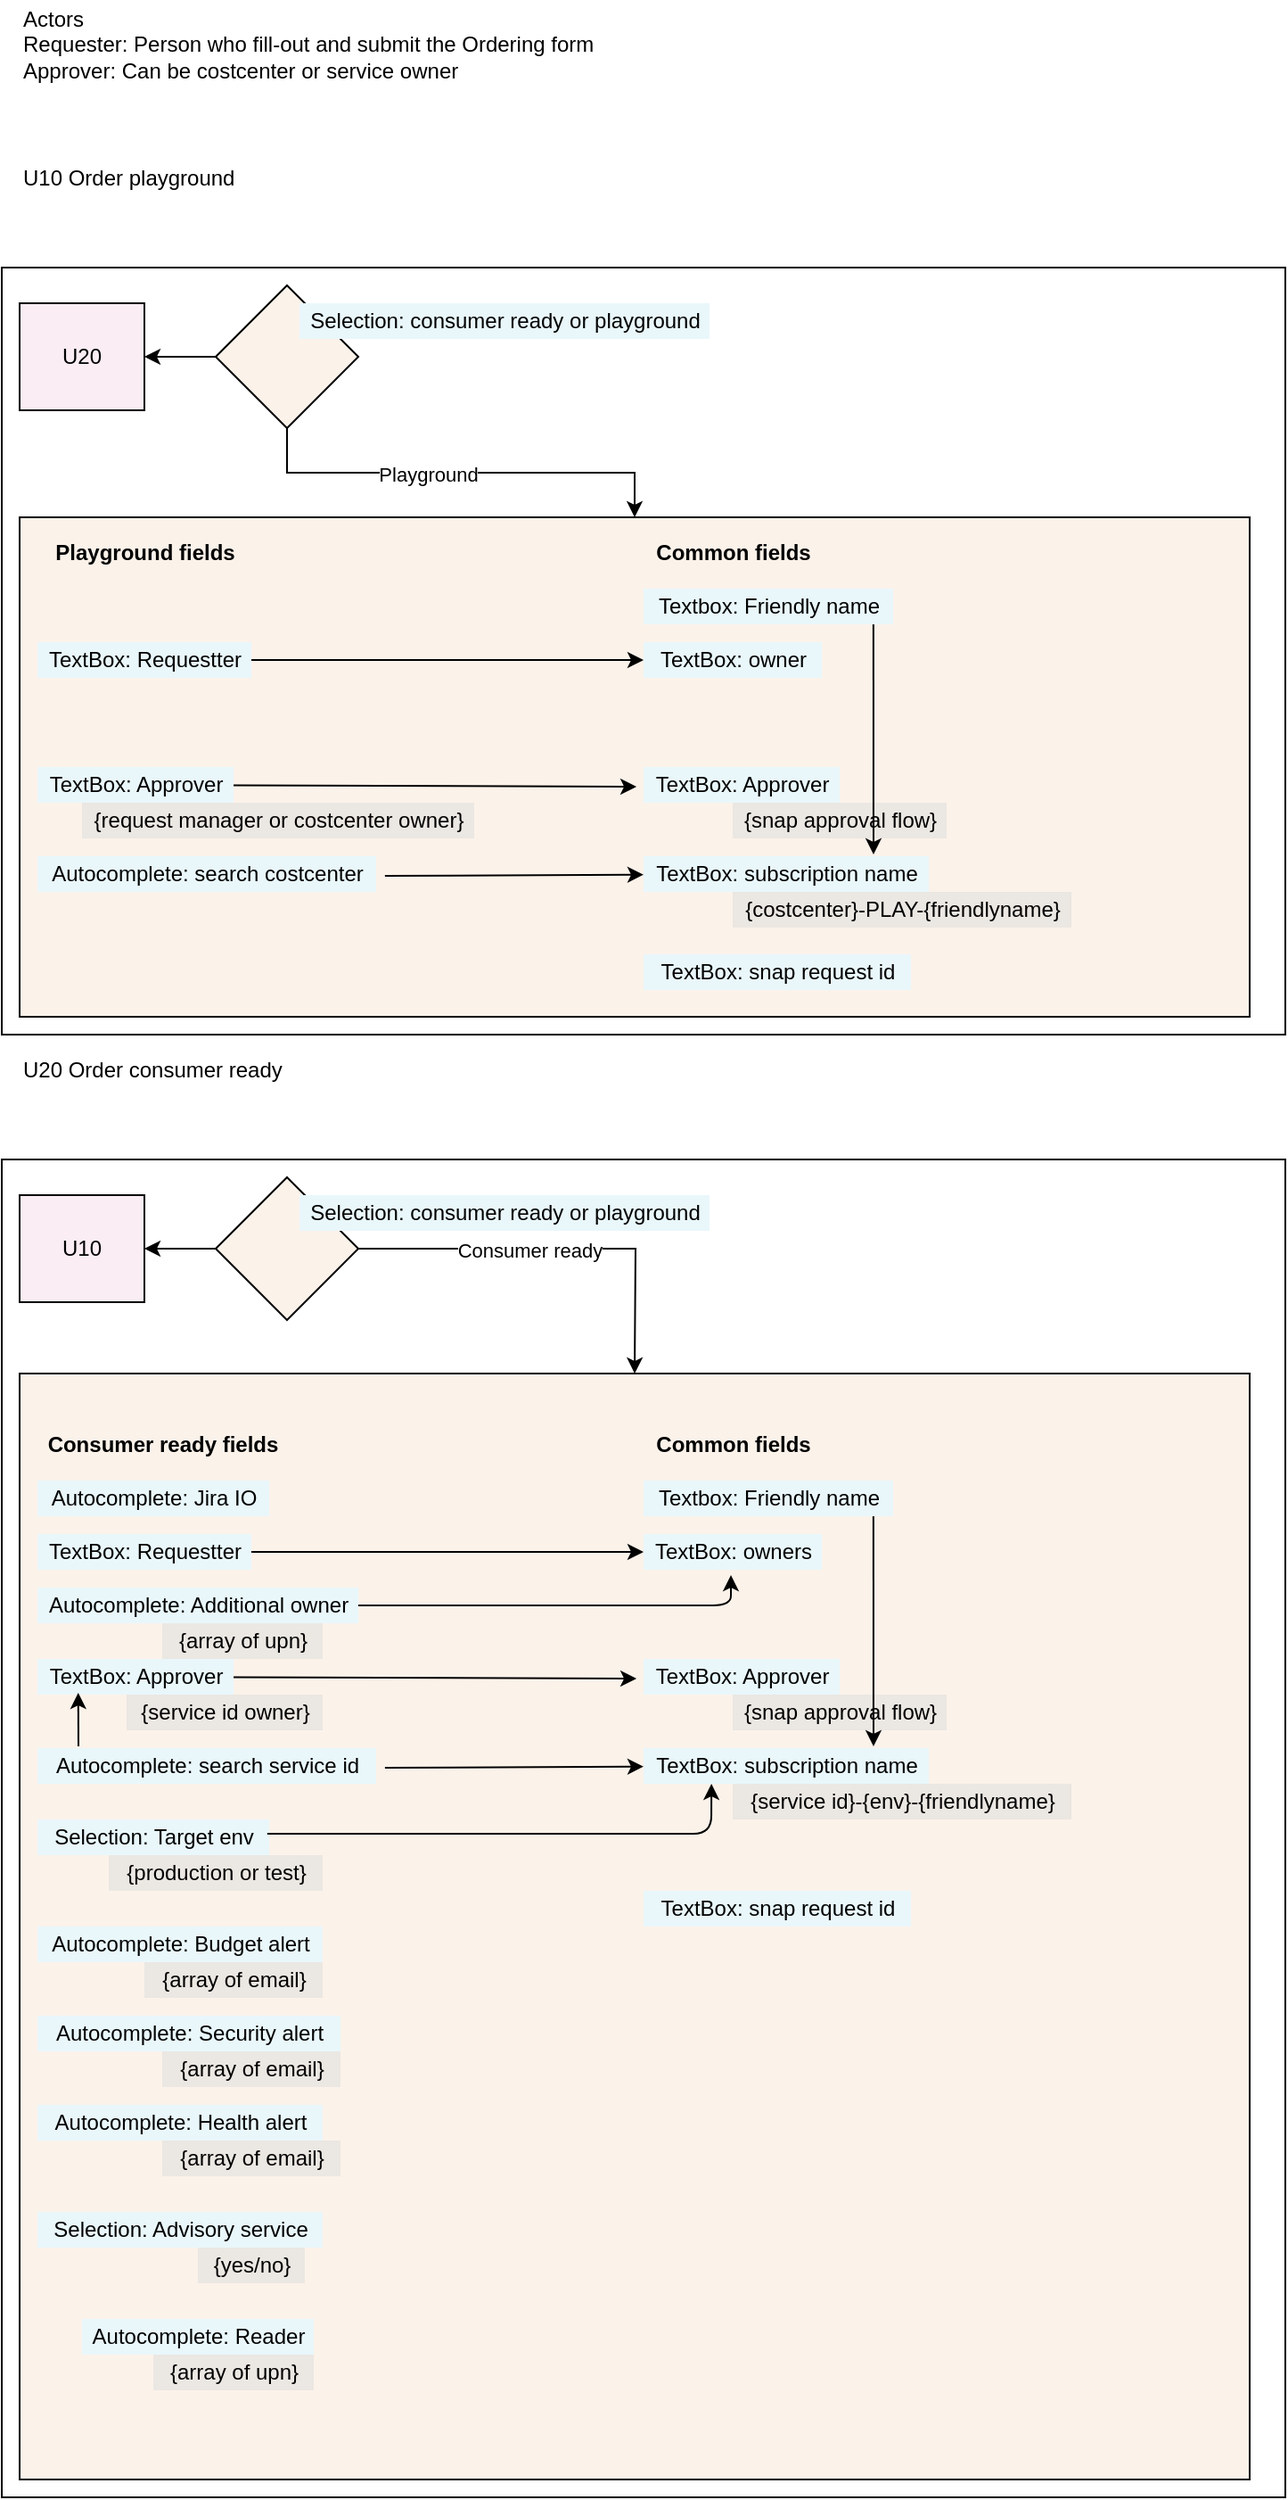 <mxfile version="13.9.7" type="github"><diagram id="9g4c_B2Gvvu2pz5fpMDK" name="Page-1"><mxGraphModel dx="2125" dy="841" grid="1" gridSize="10" guides="1" tooltips="1" connect="1" arrows="1" fold="1" page="1" pageScale="1" pageWidth="827" pageHeight="1169" math="0" shadow="0"><root><mxCell id="0"/><mxCell id="J_sTBLCLrLmJg9gdRxps-111" value="Untitled Layer" parent="0"/><mxCell id="J_sTBLCLrLmJg9gdRxps-112" value="" style="rounded=0;whiteSpace=wrap;html=1;strokeColor=#000000;fillColor=none;" parent="J_sTBLCLrLmJg9gdRxps-111" vertex="1"><mxGeometry x="-820" y="680" width="720" height="750" as="geometry"/></mxCell><mxCell id="J_sTBLCLrLmJg9gdRxps-113" value="" style="rounded=0;whiteSpace=wrap;html=1;strokeColor=#000000;fillColor=none;" parent="J_sTBLCLrLmJg9gdRxps-111" vertex="1"><mxGeometry x="-820" y="180" width="720" height="430" as="geometry"/></mxCell><mxCell id="J_sTBLCLrLmJg9gdRxps-19" value="Untitled Layer" style="" parent="0"/><mxCell id="J_sTBLCLrLmJg9gdRxps-87" value="" style="whiteSpace=wrap;html=1;fillColor=#fbf2ea;" parent="J_sTBLCLrLmJg9gdRxps-19" vertex="1"><mxGeometry x="-810" y="800" width="690" height="620" as="geometry"/></mxCell><mxCell id="J_sTBLCLrLmJg9gdRxps-21" value="U10 Order playground" style="text;html=1;strokeColor=none;fillColor=none;align=left;verticalAlign=middle;whiteSpace=wrap;rounded=0;" parent="J_sTBLCLrLmJg9gdRxps-19" vertex="1"><mxGeometry x="-810" y="120" width="190" height="20" as="geometry"/></mxCell><mxCell id="J_sTBLCLrLmJg9gdRxps-22" value="Actors&lt;br&gt;Requester: Person who fill-out and submit the Ordering form&lt;br&gt;Approver: Can be costcenter or service owner&lt;br&gt;" style="text;html=1;align=left;verticalAlign=middle;resizable=0;points=[];autosize=1;" parent="J_sTBLCLrLmJg9gdRxps-19" vertex="1"><mxGeometry x="-810" y="30" width="340" height="50" as="geometry"/></mxCell><mxCell id="J_sTBLCLrLmJg9gdRxps-27" value="" style="edgeStyle=orthogonalEdgeStyle;rounded=0;orthogonalLoop=1;jettySize=auto;html=1;" parent="J_sTBLCLrLmJg9gdRxps-19" source="J_sTBLCLrLmJg9gdRxps-25" target="J_sTBLCLrLmJg9gdRxps-26" edge="1"><mxGeometry relative="1" as="geometry"/></mxCell><mxCell id="J_sTBLCLrLmJg9gdRxps-34" value="" style="edgeStyle=orthogonalEdgeStyle;rounded=0;orthogonalLoop=1;jettySize=auto;html=1;" parent="J_sTBLCLrLmJg9gdRxps-19" source="J_sTBLCLrLmJg9gdRxps-25" target="J_sTBLCLrLmJg9gdRxps-33" edge="1"><mxGeometry relative="1" as="geometry"/></mxCell><mxCell id="J_sTBLCLrLmJg9gdRxps-58" value="Playground" style="edgeLabel;html=1;align=center;verticalAlign=middle;resizable=0;points=[];" parent="J_sTBLCLrLmJg9gdRxps-34" vertex="1" connectable="0"><mxGeometry x="-0.151" y="-1" relative="1" as="geometry"><mxPoint as="offset"/></mxGeometry></mxCell><mxCell id="J_sTBLCLrLmJg9gdRxps-25" value="" style="rhombus;whiteSpace=wrap;html=1;fillColor=#fbf2ea;" parent="J_sTBLCLrLmJg9gdRxps-19" vertex="1"><mxGeometry x="-700" y="190" width="80" height="80" as="geometry"/></mxCell><mxCell id="J_sTBLCLrLmJg9gdRxps-26" value="U20" style="whiteSpace=wrap;html=1;fillColor=#fbedf4;" parent="J_sTBLCLrLmJg9gdRxps-19" vertex="1"><mxGeometry x="-810" y="200" width="70" height="60" as="geometry"/></mxCell><mxCell id="J_sTBLCLrLmJg9gdRxps-29" value="Selection: consumer ready or playground" style="text;html=1;align=center;verticalAlign=middle;resizable=0;points=[];autosize=1;fillColor=#e9f7fb;" parent="J_sTBLCLrLmJg9gdRxps-19" vertex="1"><mxGeometry x="-653" y="200" width="230" height="20" as="geometry"/></mxCell><mxCell id="J_sTBLCLrLmJg9gdRxps-33" value="" style="whiteSpace=wrap;html=1;fillColor=#fbf2ea;" parent="J_sTBLCLrLmJg9gdRxps-19" vertex="1"><mxGeometry x="-810" y="320" width="690" height="280" as="geometry"/></mxCell><mxCell id="J_sTBLCLrLmJg9gdRxps-63" value="U20 Order consumer ready" style="text;html=1;strokeColor=none;fillColor=none;align=left;verticalAlign=middle;whiteSpace=wrap;rounded=0;" parent="J_sTBLCLrLmJg9gdRxps-19" vertex="1"><mxGeometry x="-810" y="620" width="190" height="20" as="geometry"/></mxCell><mxCell id="J_sTBLCLrLmJg9gdRxps-64" value="" style="edgeStyle=orthogonalEdgeStyle;rounded=0;orthogonalLoop=1;jettySize=auto;html=1;" parent="J_sTBLCLrLmJg9gdRxps-19" source="J_sTBLCLrLmJg9gdRxps-67" target="J_sTBLCLrLmJg9gdRxps-68" edge="1"><mxGeometry relative="1" as="geometry"/></mxCell><mxCell id="J_sTBLCLrLmJg9gdRxps-65" value="" style="edgeStyle=orthogonalEdgeStyle;rounded=0;orthogonalLoop=1;jettySize=auto;html=1;" parent="J_sTBLCLrLmJg9gdRxps-19" source="J_sTBLCLrLmJg9gdRxps-67" edge="1"><mxGeometry relative="1" as="geometry"><mxPoint x="-465" y="800" as="targetPoint"/></mxGeometry></mxCell><mxCell id="J_sTBLCLrLmJg9gdRxps-66" value="Consumer ready" style="edgeLabel;html=1;align=center;verticalAlign=middle;resizable=0;points=[];" parent="J_sTBLCLrLmJg9gdRxps-65" vertex="1" connectable="0"><mxGeometry x="-0.151" y="-1" relative="1" as="geometry"><mxPoint as="offset"/></mxGeometry></mxCell><mxCell id="J_sTBLCLrLmJg9gdRxps-67" value="" style="rhombus;whiteSpace=wrap;html=1;fillColor=#fbf2ea;" parent="J_sTBLCLrLmJg9gdRxps-19" vertex="1"><mxGeometry x="-700" y="690" width="80" height="80" as="geometry"/></mxCell><mxCell id="J_sTBLCLrLmJg9gdRxps-68" value="U10" style="whiteSpace=wrap;html=1;fillColor=#fbedf4;" parent="J_sTBLCLrLmJg9gdRxps-19" vertex="1"><mxGeometry x="-810" y="700" width="70" height="60" as="geometry"/></mxCell><mxCell id="J_sTBLCLrLmJg9gdRxps-69" value="Selection: consumer ready or playground" style="text;html=1;align=center;verticalAlign=middle;resizable=0;points=[];autosize=1;fillColor=#e9f7fb;" parent="J_sTBLCLrLmJg9gdRxps-19" vertex="1"><mxGeometry x="-653" y="700" width="230" height="20" as="geometry"/></mxCell><mxCell id="J_sTBLCLrLmJg9gdRxps-71" value="Autocomplete: search service id" style="text;html=1;align=center;verticalAlign=middle;resizable=0;points=[];autosize=1;fillColor=#e9f7fb;" parent="J_sTBLCLrLmJg9gdRxps-19" vertex="1"><mxGeometry x="-800" y="1010" width="190" height="20" as="geometry"/></mxCell><mxCell id="J_sTBLCLrLmJg9gdRxps-72" value="&lt;b&gt;Consumer ready fields&lt;/b&gt;" style="text;html=1;align=center;verticalAlign=middle;resizable=0;points=[];autosize=1;" parent="J_sTBLCLrLmJg9gdRxps-19" vertex="1"><mxGeometry x="-800" y="830" width="140" height="20" as="geometry"/></mxCell><mxCell id="J_sTBLCLrLmJg9gdRxps-73" value="Common fields" style="text;html=1;align=center;verticalAlign=middle;resizable=0;points=[];autosize=1;fontStyle=1" parent="J_sTBLCLrLmJg9gdRxps-19" vertex="1"><mxGeometry x="-460" y="830" width="100" height="20" as="geometry"/></mxCell><mxCell id="J_sTBLCLrLmJg9gdRxps-74" value="Textbox: Friendly name" style="text;html=1;align=center;verticalAlign=middle;resizable=0;points=[];autosize=1;fillColor=#e9f7fb;" parent="J_sTBLCLrLmJg9gdRxps-19" vertex="1"><mxGeometry x="-460" y="860" width="140" height="20" as="geometry"/></mxCell><mxCell id="J_sTBLCLrLmJg9gdRxps-75" value="TextBox: subscription name" style="text;html=1;align=center;verticalAlign=middle;resizable=0;points=[];autosize=1;fillColor=#e9f7fb;" parent="J_sTBLCLrLmJg9gdRxps-19" vertex="1"><mxGeometry x="-460" y="1010" width="160" height="20" as="geometry"/></mxCell><mxCell id="J_sTBLCLrLmJg9gdRxps-76" value="TextBox: Approver" style="text;html=1;align=center;verticalAlign=middle;resizable=0;points=[];autosize=1;fillColor=#e9f7fb;" parent="J_sTBLCLrLmJg9gdRxps-19" vertex="1"><mxGeometry x="-460" y="960" width="110" height="20" as="geometry"/></mxCell><mxCell id="J_sTBLCLrLmJg9gdRxps-77" value="TextBox: Approver" style="text;html=1;align=center;verticalAlign=middle;resizable=0;points=[];autosize=1;fillColor=#e9f7fb;" parent="J_sTBLCLrLmJg9gdRxps-19" vertex="1"><mxGeometry x="-800" y="960" width="110" height="20" as="geometry"/></mxCell><mxCell id="J_sTBLCLrLmJg9gdRxps-78" value="" style="endArrow=classic;html=1;entryX=-0.036;entryY=0.55;entryDx=0;entryDy=0;entryPerimeter=0;" parent="J_sTBLCLrLmJg9gdRxps-19" source="J_sTBLCLrLmJg9gdRxps-77" target="J_sTBLCLrLmJg9gdRxps-76" edge="1"><mxGeometry width="50" height="50" relative="1" as="geometry"><mxPoint x="-680" y="980" as="sourcePoint"/><mxPoint x="-630" y="930" as="targetPoint"/></mxGeometry></mxCell><mxCell id="J_sTBLCLrLmJg9gdRxps-79" value="TextBox: owners" style="text;html=1;align=center;verticalAlign=middle;resizable=0;points=[];autosize=1;fillColor=#e9f7fb;" parent="J_sTBLCLrLmJg9gdRxps-19" vertex="1"><mxGeometry x="-460" y="890" width="100" height="20" as="geometry"/></mxCell><mxCell id="J_sTBLCLrLmJg9gdRxps-80" value="TextBox: Requestter" style="text;html=1;align=center;verticalAlign=middle;resizable=0;points=[];autosize=1;fillColor=#e9f7fb;" parent="J_sTBLCLrLmJg9gdRxps-19" vertex="1"><mxGeometry x="-800" y="890" width="120" height="20" as="geometry"/></mxCell><mxCell id="J_sTBLCLrLmJg9gdRxps-81" value="" style="endArrow=classic;html=1;" parent="J_sTBLCLrLmJg9gdRxps-19" target="J_sTBLCLrLmJg9gdRxps-79" edge="1"><mxGeometry width="50" height="50" relative="1" as="geometry"><mxPoint x="-680" y="900" as="sourcePoint"/><mxPoint x="-630" y="850" as="targetPoint"/></mxGeometry></mxCell><mxCell id="J_sTBLCLrLmJg9gdRxps-82" value="" style="endArrow=classic;html=1;exitX=1.026;exitY=0.55;exitDx=0;exitDy=0;exitPerimeter=0;" parent="J_sTBLCLrLmJg9gdRxps-19" source="J_sTBLCLrLmJg9gdRxps-71" target="J_sTBLCLrLmJg9gdRxps-75" edge="1"><mxGeometry width="50" height="50" relative="1" as="geometry"><mxPoint x="-490" y="1030" as="sourcePoint"/><mxPoint x="-440" y="980" as="targetPoint"/></mxGeometry></mxCell><mxCell id="J_sTBLCLrLmJg9gdRxps-83" value="{service id}-{env}-{friendlyname}" style="text;html=1;align=center;verticalAlign=middle;resizable=0;points=[];autosize=1;fillColor=#ebe7e2;" parent="J_sTBLCLrLmJg9gdRxps-19" vertex="1"><mxGeometry x="-410" y="1030" width="190" height="20" as="geometry"/></mxCell><mxCell id="J_sTBLCLrLmJg9gdRxps-84" value="{snap approval flow}" style="text;html=1;align=center;verticalAlign=middle;resizable=0;points=[];autosize=1;fillColor=#ebe7e2;" parent="J_sTBLCLrLmJg9gdRxps-19" vertex="1"><mxGeometry x="-410" y="980" width="120" height="20" as="geometry"/></mxCell><mxCell id="J_sTBLCLrLmJg9gdRxps-85" value="" style="endArrow=classic;html=1;exitX=0.921;exitY=1;exitDx=0;exitDy=0;exitPerimeter=0;" parent="J_sTBLCLrLmJg9gdRxps-19" source="J_sTBLCLrLmJg9gdRxps-74" edge="1"><mxGeometry width="50" height="50" relative="1" as="geometry"><mxPoint x="-320" y="870" as="sourcePoint"/><mxPoint x="-331" y="1009" as="targetPoint"/></mxGeometry></mxCell><mxCell id="J_sTBLCLrLmJg9gdRxps-36" value="Untitled Layer" parent="0"/><mxCell id="J_sTBLCLrLmJg9gdRxps-45" value="text" style="" parent="0"/><mxCell id="J_sTBLCLrLmJg9gdRxps-46" value="Autocomplete: search costcenter" style="text;html=1;align=center;verticalAlign=middle;resizable=0;points=[];autosize=1;fillColor=#e9f7fb;" parent="J_sTBLCLrLmJg9gdRxps-45" vertex="1"><mxGeometry x="-800" y="510" width="190" height="20" as="geometry"/></mxCell><mxCell id="J_sTBLCLrLmJg9gdRxps-48" value="&lt;b&gt;Playground fields&lt;/b&gt;" style="text;html=1;align=center;verticalAlign=middle;resizable=0;points=[];autosize=1;" parent="J_sTBLCLrLmJg9gdRxps-45" vertex="1"><mxGeometry x="-800" y="330" width="120" height="20" as="geometry"/></mxCell><mxCell id="J_sTBLCLrLmJg9gdRxps-49" value="Common fields" style="text;html=1;align=center;verticalAlign=middle;resizable=0;points=[];autosize=1;fontStyle=1" parent="J_sTBLCLrLmJg9gdRxps-45" vertex="1"><mxGeometry x="-460" y="330" width="100" height="20" as="geometry"/></mxCell><mxCell id="J_sTBLCLrLmJg9gdRxps-50" value="Textbox: Friendly name" style="text;html=1;align=center;verticalAlign=middle;resizable=0;points=[];autosize=1;fillColor=#e9f7fb;" parent="J_sTBLCLrLmJg9gdRxps-45" vertex="1"><mxGeometry x="-460" y="360" width="140" height="20" as="geometry"/></mxCell><mxCell id="J_sTBLCLrLmJg9gdRxps-51" value="TextBox: subscription name" style="text;html=1;align=center;verticalAlign=middle;resizable=0;points=[];autosize=1;fillColor=#e9f7fb;" parent="J_sTBLCLrLmJg9gdRxps-45" vertex="1"><mxGeometry x="-460" y="510" width="160" height="20" as="geometry"/></mxCell><mxCell id="J_sTBLCLrLmJg9gdRxps-52" value="TextBox: Approver" style="text;html=1;align=center;verticalAlign=middle;resizable=0;points=[];autosize=1;fillColor=#e9f7fb;" parent="J_sTBLCLrLmJg9gdRxps-45" vertex="1"><mxGeometry x="-460" y="460" width="110" height="20" as="geometry"/></mxCell><mxCell id="J_sTBLCLrLmJg9gdRxps-53" value="TextBox: Approver" style="text;html=1;align=center;verticalAlign=middle;resizable=0;points=[];autosize=1;fillColor=#e9f7fb;" parent="J_sTBLCLrLmJg9gdRxps-45" vertex="1"><mxGeometry x="-800" y="460" width="110" height="20" as="geometry"/></mxCell><mxCell id="J_sTBLCLrLmJg9gdRxps-54" value="" style="endArrow=classic;html=1;entryX=-0.036;entryY=0.55;entryDx=0;entryDy=0;entryPerimeter=0;" parent="J_sTBLCLrLmJg9gdRxps-45" source="J_sTBLCLrLmJg9gdRxps-53" target="J_sTBLCLrLmJg9gdRxps-52" edge="1"><mxGeometry width="50" height="50" relative="1" as="geometry"><mxPoint x="-680" y="480" as="sourcePoint"/><mxPoint x="-630" y="430" as="targetPoint"/></mxGeometry></mxCell><mxCell id="J_sTBLCLrLmJg9gdRxps-55" value="TextBox: owner" style="text;html=1;align=center;verticalAlign=middle;resizable=0;points=[];autosize=1;fillColor=#e9f7fb;" parent="J_sTBLCLrLmJg9gdRxps-45" vertex="1"><mxGeometry x="-460" y="390" width="100" height="20" as="geometry"/></mxCell><mxCell id="J_sTBLCLrLmJg9gdRxps-56" value="TextBox: Requestter" style="text;html=1;align=center;verticalAlign=middle;resizable=0;points=[];autosize=1;fillColor=#e9f7fb;" parent="J_sTBLCLrLmJg9gdRxps-45" vertex="1"><mxGeometry x="-800" y="390" width="120" height="20" as="geometry"/></mxCell><mxCell id="J_sTBLCLrLmJg9gdRxps-57" value="" style="endArrow=classic;html=1;" parent="J_sTBLCLrLmJg9gdRxps-45" target="J_sTBLCLrLmJg9gdRxps-55" edge="1"><mxGeometry width="50" height="50" relative="1" as="geometry"><mxPoint x="-680" y="400" as="sourcePoint"/><mxPoint x="-630" y="350" as="targetPoint"/></mxGeometry></mxCell><mxCell id="J_sTBLCLrLmJg9gdRxps-59" value="" style="endArrow=classic;html=1;exitX=1.026;exitY=0.55;exitDx=0;exitDy=0;exitPerimeter=0;" parent="J_sTBLCLrLmJg9gdRxps-45" source="J_sTBLCLrLmJg9gdRxps-46" target="J_sTBLCLrLmJg9gdRxps-51" edge="1"><mxGeometry width="50" height="50" relative="1" as="geometry"><mxPoint x="-490" y="530" as="sourcePoint"/><mxPoint x="-440" y="480" as="targetPoint"/></mxGeometry></mxCell><mxCell id="J_sTBLCLrLmJg9gdRxps-61" value="{costcenter}-PLAY-{friendlyname}" style="text;html=1;align=center;verticalAlign=middle;resizable=0;points=[];autosize=1;fillColor=#ebe7e2;" parent="J_sTBLCLrLmJg9gdRxps-45" vertex="1"><mxGeometry x="-410" y="530" width="190" height="20" as="geometry"/></mxCell><mxCell id="J_sTBLCLrLmJg9gdRxps-62" value="{snap approval flow}" style="text;html=1;align=center;verticalAlign=middle;resizable=0;points=[];autosize=1;fillColor=#ebe7e2;" parent="J_sTBLCLrLmJg9gdRxps-45" vertex="1"><mxGeometry x="-410" y="480" width="120" height="20" as="geometry"/></mxCell><mxCell id="J_sTBLCLrLmJg9gdRxps-60" value="" style="endArrow=classic;html=1;exitX=0.921;exitY=1;exitDx=0;exitDy=0;exitPerimeter=0;" parent="J_sTBLCLrLmJg9gdRxps-45" source="J_sTBLCLrLmJg9gdRxps-50" edge="1"><mxGeometry width="50" height="50" relative="1" as="geometry"><mxPoint x="-320" y="370" as="sourcePoint"/><mxPoint x="-331" y="509" as="targetPoint"/></mxGeometry></mxCell><mxCell id="J_sTBLCLrLmJg9gdRxps-86" value="TextBox: snap request id" style="text;html=1;align=center;verticalAlign=middle;resizable=0;points=[];autosize=1;fillColor=#e9f7fb;" parent="J_sTBLCLrLmJg9gdRxps-45" vertex="1"><mxGeometry x="-460" y="565" width="150" height="20" as="geometry"/></mxCell><mxCell id="J_sTBLCLrLmJg9gdRxps-88" value="Selection: Target env" style="text;html=1;align=center;verticalAlign=middle;resizable=0;points=[];autosize=1;fillColor=#e9f7fb;" parent="J_sTBLCLrLmJg9gdRxps-45" vertex="1"><mxGeometry x="-800" y="1050" width="130" height="20" as="geometry"/></mxCell><mxCell id="J_sTBLCLrLmJg9gdRxps-89" value="" style="endArrow=classic;html=1;exitX=0.992;exitY=0.4;exitDx=0;exitDy=0;exitPerimeter=0;entryX=0.238;entryY=1;entryDx=0;entryDy=0;entryPerimeter=0;" parent="J_sTBLCLrLmJg9gdRxps-45" source="J_sTBLCLrLmJg9gdRxps-88" target="J_sTBLCLrLmJg9gdRxps-75" edge="1"><mxGeometry width="50" height="50" relative="1" as="geometry"><mxPoint x="-660" y="1090" as="sourcePoint"/><mxPoint x="-610" y="1040" as="targetPoint"/><Array as="points"><mxPoint x="-422" y="1058"/></Array></mxGeometry></mxCell><mxCell id="J_sTBLCLrLmJg9gdRxps-90" value="{request manager or costcenter owner}" style="text;html=1;align=center;verticalAlign=middle;resizable=0;points=[];autosize=1;fillColor=#ebe7e2;" parent="J_sTBLCLrLmJg9gdRxps-45" vertex="1"><mxGeometry x="-775" y="480" width="220" height="20" as="geometry"/></mxCell><mxCell id="J_sTBLCLrLmJg9gdRxps-91" value="{service id owner}" style="text;html=1;align=center;verticalAlign=middle;resizable=0;points=[];autosize=1;fillColor=#ebe7e2;" parent="J_sTBLCLrLmJg9gdRxps-45" vertex="1"><mxGeometry x="-750" y="980" width="110" height="20" as="geometry"/></mxCell><mxCell id="J_sTBLCLrLmJg9gdRxps-92" value="" style="endArrow=classic;html=1;entryX=0.208;entryY=0.95;entryDx=0;entryDy=0;entryPerimeter=0;" parent="J_sTBLCLrLmJg9gdRxps-45" target="J_sTBLCLrLmJg9gdRxps-77" edge="1"><mxGeometry width="50" height="50" relative="1" as="geometry"><mxPoint x="-777" y="1009" as="sourcePoint"/><mxPoint x="-750" y="970" as="targetPoint"/></mxGeometry></mxCell><mxCell id="J_sTBLCLrLmJg9gdRxps-93" value="Autocomplete: Additional owner" style="text;html=1;align=center;verticalAlign=middle;resizable=0;points=[];autosize=1;fillColor=#e9f7fb;" parent="J_sTBLCLrLmJg9gdRxps-45" vertex="1"><mxGeometry x="-800" y="920" width="180" height="20" as="geometry"/></mxCell><mxCell id="J_sTBLCLrLmJg9gdRxps-94" value="" style="endArrow=classic;html=1;entryX=0.49;entryY=1.15;entryDx=0;entryDy=0;entryPerimeter=0;" parent="J_sTBLCLrLmJg9gdRxps-45" target="J_sTBLCLrLmJg9gdRxps-79" edge="1"><mxGeometry width="50" height="50" relative="1" as="geometry"><mxPoint x="-620" y="930" as="sourcePoint"/><mxPoint x="-600" y="880" as="targetPoint"/><Array as="points"><mxPoint x="-411" y="930"/></Array></mxGeometry></mxCell><mxCell id="J_sTBLCLrLmJg9gdRxps-95" value="{production or test}" style="text;html=1;align=center;verticalAlign=middle;resizable=0;points=[];autosize=1;fillColor=#ebe7e2;" parent="J_sTBLCLrLmJg9gdRxps-45" vertex="1"><mxGeometry x="-760" y="1070" width="120" height="20" as="geometry"/></mxCell><mxCell id="J_sTBLCLrLmJg9gdRxps-96" value="{array of upn}" style="text;html=1;align=center;verticalAlign=middle;resizable=0;points=[];autosize=1;fillColor=#ebe7e2;" parent="J_sTBLCLrLmJg9gdRxps-45" vertex="1"><mxGeometry x="-730" y="940" width="90" height="20" as="geometry"/></mxCell><mxCell id="J_sTBLCLrLmJg9gdRxps-97" value="Autocomplete: Budget alert" style="text;html=1;align=center;verticalAlign=middle;resizable=0;points=[];autosize=1;fillColor=#e9f7fb;" parent="J_sTBLCLrLmJg9gdRxps-45" vertex="1"><mxGeometry x="-800" y="1110" width="160" height="20" as="geometry"/></mxCell><mxCell id="J_sTBLCLrLmJg9gdRxps-98" value="Autocomplete:&amp;nbsp;Security alert" style="text;html=1;align=center;verticalAlign=middle;resizable=0;points=[];autosize=1;fillColor=#e9f7fb;" parent="J_sTBLCLrLmJg9gdRxps-45" vertex="1"><mxGeometry x="-800" y="1160" width="170" height="20" as="geometry"/></mxCell><mxCell id="J_sTBLCLrLmJg9gdRxps-99" value="Autocomplete: Health alert" style="text;html=1;align=center;verticalAlign=middle;resizable=0;points=[];autosize=1;fillColor=#e9f7fb;" parent="J_sTBLCLrLmJg9gdRxps-45" vertex="1"><mxGeometry x="-800" y="1210" width="160" height="20" as="geometry"/></mxCell><mxCell id="J_sTBLCLrLmJg9gdRxps-100" value="{array of email}" style="text;html=1;align=center;verticalAlign=middle;resizable=0;points=[];autosize=1;fillColor=#ebe7e2;" parent="J_sTBLCLrLmJg9gdRxps-45" vertex="1"><mxGeometry x="-740" y="1130" width="100" height="20" as="geometry"/></mxCell><mxCell id="J_sTBLCLrLmJg9gdRxps-101" value="{array of email}" style="text;html=1;align=center;verticalAlign=middle;resizable=0;points=[];autosize=1;fillColor=#ebe7e2;" parent="J_sTBLCLrLmJg9gdRxps-45" vertex="1"><mxGeometry x="-730" y="1180" width="100" height="20" as="geometry"/></mxCell><mxCell id="J_sTBLCLrLmJg9gdRxps-102" value="{array of email}" style="text;html=1;align=center;verticalAlign=middle;resizable=0;points=[];autosize=1;fillColor=#ebe7e2;" parent="J_sTBLCLrLmJg9gdRxps-45" vertex="1"><mxGeometry x="-730" y="1230" width="100" height="20" as="geometry"/></mxCell><mxCell id="J_sTBLCLrLmJg9gdRxps-103" value="TextBox: snap request id" style="text;html=1;align=center;verticalAlign=middle;resizable=0;points=[];autosize=1;fillColor=#e9f7fb;" parent="J_sTBLCLrLmJg9gdRxps-45" vertex="1"><mxGeometry x="-460" y="1090" width="150" height="20" as="geometry"/></mxCell><mxCell id="J_sTBLCLrLmJg9gdRxps-105" value="Autocomplete: Jira IO" style="text;html=1;align=center;verticalAlign=middle;resizable=0;points=[];autosize=1;fillColor=#e9f7fb;" parent="J_sTBLCLrLmJg9gdRxps-45" vertex="1"><mxGeometry x="-800" y="860" width="130" height="20" as="geometry"/></mxCell><mxCell id="J_sTBLCLrLmJg9gdRxps-106" value="Selection: Advisory service" style="text;html=1;align=center;verticalAlign=middle;resizable=0;points=[];autosize=1;fillColor=#e9f7fb;" parent="J_sTBLCLrLmJg9gdRxps-45" vertex="1"><mxGeometry x="-800" y="1270" width="160" height="20" as="geometry"/></mxCell><mxCell id="J_sTBLCLrLmJg9gdRxps-107" value="{yes/no}" style="text;html=1;align=center;verticalAlign=middle;resizable=0;points=[];autosize=1;fillColor=#ebe7e2;" parent="J_sTBLCLrLmJg9gdRxps-45" vertex="1"><mxGeometry x="-710" y="1290" width="60" height="20" as="geometry"/></mxCell><mxCell id="J_sTBLCLrLmJg9gdRxps-108" value="Autocomplete: Reader" style="text;html=1;align=center;verticalAlign=middle;resizable=0;points=[];autosize=1;fillColor=#e9f7fb;" parent="J_sTBLCLrLmJg9gdRxps-45" vertex="1"><mxGeometry x="-775" y="1330" width="130" height="20" as="geometry"/></mxCell><mxCell id="J_sTBLCLrLmJg9gdRxps-109" value="{array of upn}" style="text;html=1;align=center;verticalAlign=middle;resizable=0;points=[];autosize=1;fillColor=#ebe7e2;" parent="J_sTBLCLrLmJg9gdRxps-45" vertex="1"><mxGeometry x="-735" y="1350" width="90" height="20" as="geometry"/></mxCell><mxCell id="1" parent="0"/></root></mxGraphModel></diagram></mxfile>